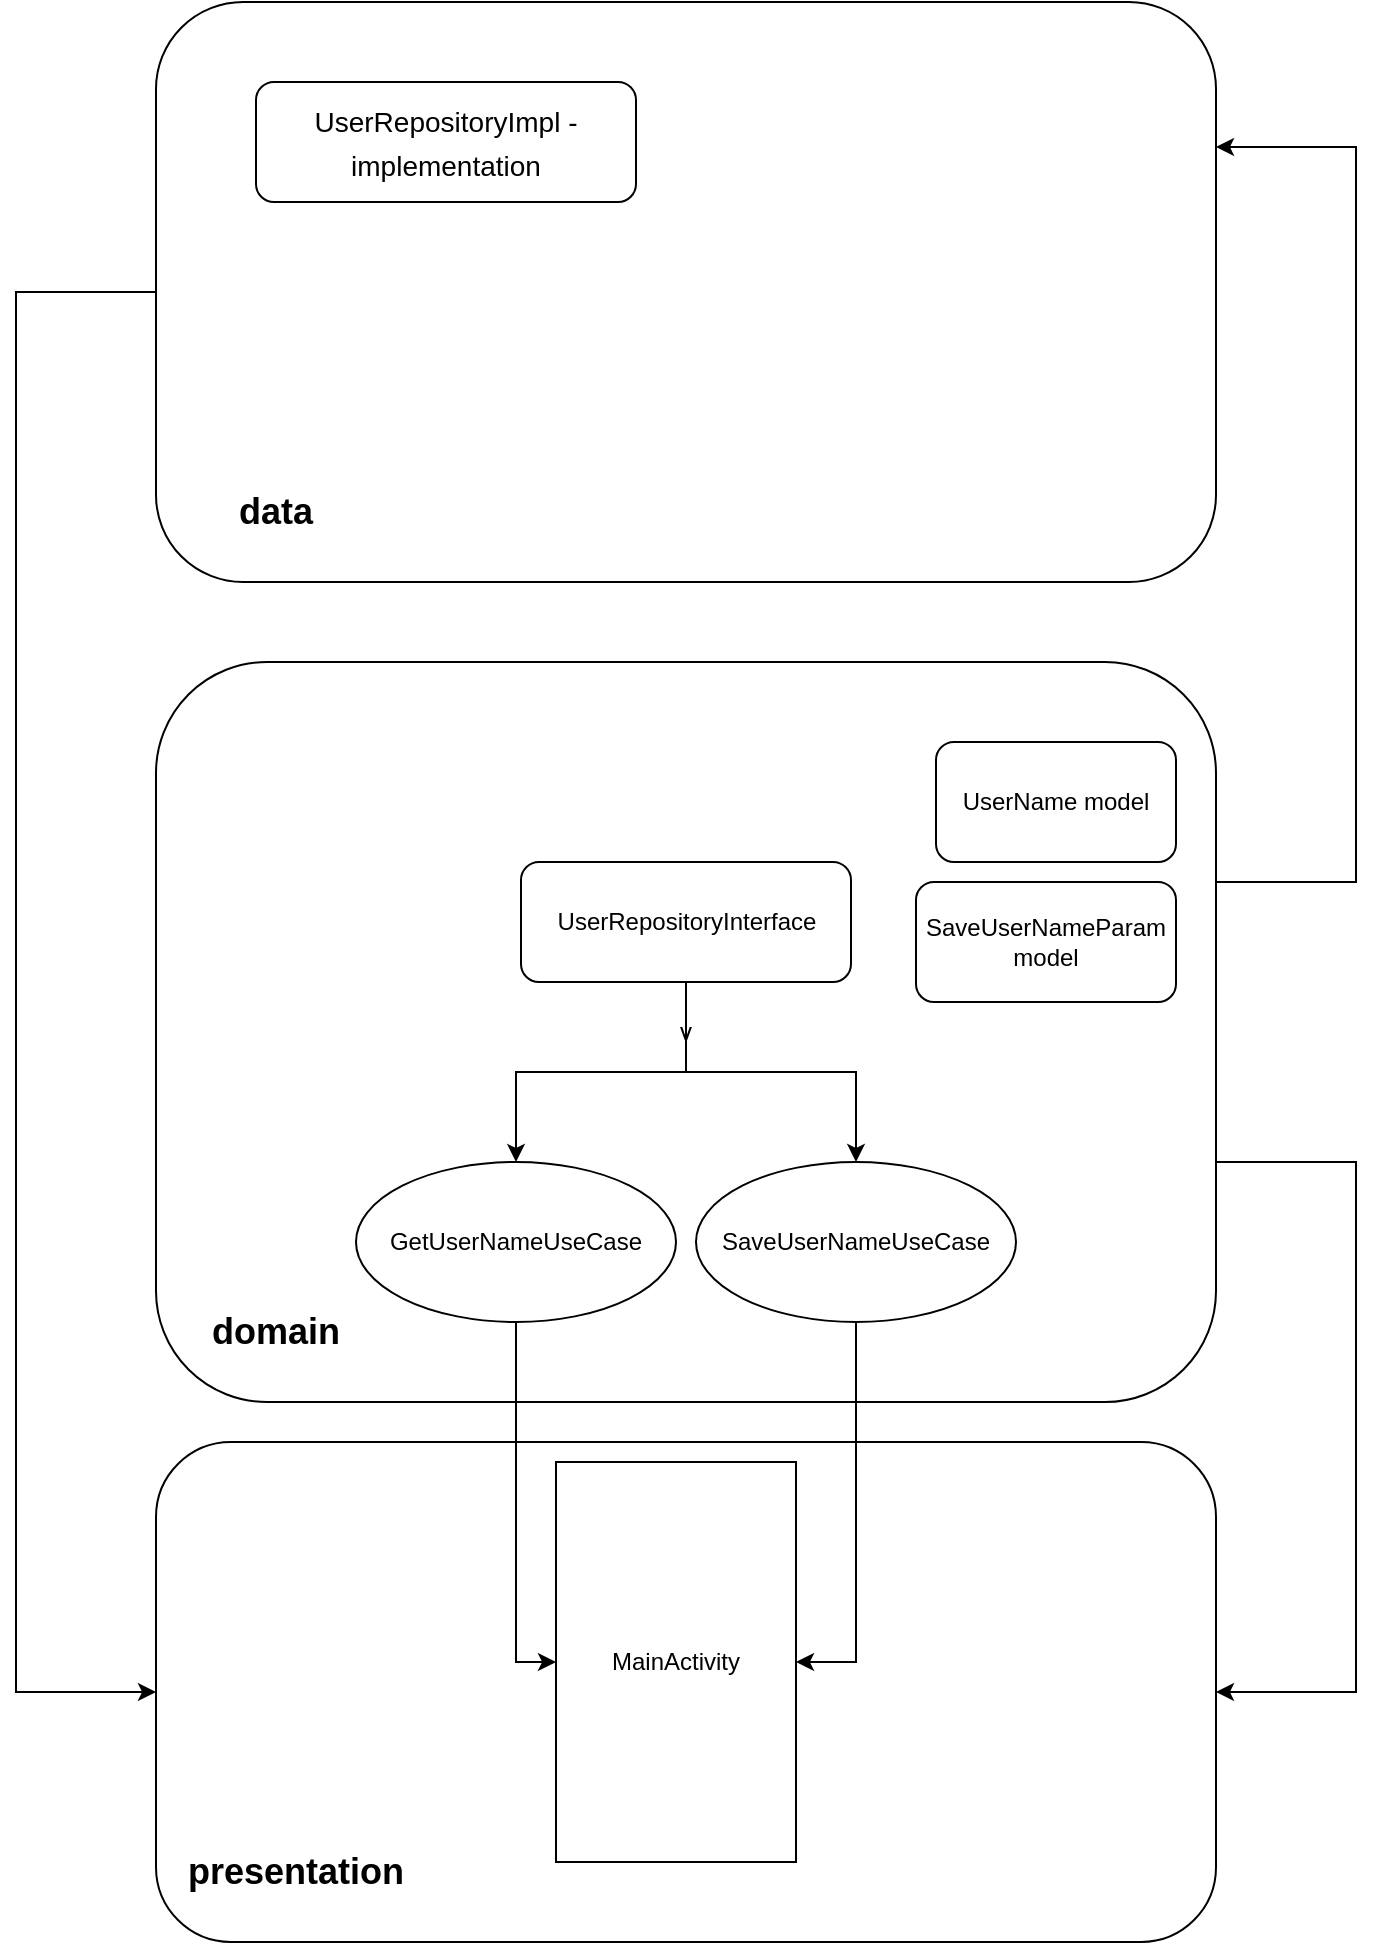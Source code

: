 <mxfile version="20.2.7" type="github">
  <diagram id="T7VliG0jcOkoTlYSBavd" name="Страница 1">
    <mxGraphModel dx="1221" dy="684" grid="1" gridSize="10" guides="1" tooltips="1" connect="1" arrows="1" fold="1" page="1" pageScale="1" pageWidth="827" pageHeight="1169" math="0" shadow="0">
      <root>
        <mxCell id="0" />
        <mxCell id="1" parent="0" />
        <mxCell id="EM_Sd7DyhCy7Pq4Helxj-9" value="" style="rounded=1;whiteSpace=wrap;html=1;align=center;labelPosition=center;verticalLabelPosition=middle;verticalAlign=middle;" parent="1" vertex="1">
          <mxGeometry x="130" y="760" width="530" height="250" as="geometry" />
        </mxCell>
        <mxCell id="2Wrb3w29L2Q073Srsq8A-14" style="edgeStyle=orthogonalEdgeStyle;rounded=0;orthogonalLoop=1;jettySize=auto;html=1;exitX=1;exitY=0.5;exitDx=0;exitDy=0;entryX=1;entryY=0.25;entryDx=0;entryDy=0;fontSize=18;" edge="1" parent="1" source="EM_Sd7DyhCy7Pq4Helxj-6" target="2Wrb3w29L2Q073Srsq8A-11">
          <mxGeometry relative="1" as="geometry">
            <Array as="points">
              <mxPoint x="660" y="480" />
              <mxPoint x="730" y="480" />
              <mxPoint x="730" y="112" />
            </Array>
          </mxGeometry>
        </mxCell>
        <mxCell id="2Wrb3w29L2Q073Srsq8A-15" style="edgeStyle=orthogonalEdgeStyle;rounded=0;orthogonalLoop=1;jettySize=auto;html=1;exitX=1;exitY=0.5;exitDx=0;exitDy=0;entryX=1;entryY=0.5;entryDx=0;entryDy=0;fontSize=18;" edge="1" parent="1" source="EM_Sd7DyhCy7Pq4Helxj-6" target="EM_Sd7DyhCy7Pq4Helxj-9">
          <mxGeometry relative="1" as="geometry">
            <Array as="points">
              <mxPoint x="660" y="620" />
              <mxPoint x="730" y="620" />
              <mxPoint x="730" y="885" />
            </Array>
          </mxGeometry>
        </mxCell>
        <mxCell id="EM_Sd7DyhCy7Pq4Helxj-6" value="v" style="rounded=1;whiteSpace=wrap;html=1;align=center;labelPosition=center;verticalLabelPosition=middle;verticalAlign=middle;" parent="1" vertex="1">
          <mxGeometry x="130" y="370" width="530" height="370" as="geometry" />
        </mxCell>
        <mxCell id="EM_Sd7DyhCy7Pq4Helxj-12" style="edgeStyle=orthogonalEdgeStyle;rounded=0;orthogonalLoop=1;jettySize=auto;html=1;exitX=0.5;exitY=1;exitDx=0;exitDy=0;entryX=0;entryY=0.5;entryDx=0;entryDy=0;fontSize=14;" parent="1" source="EM_Sd7DyhCy7Pq4Helxj-2" target="EM_Sd7DyhCy7Pq4Helxj-5" edge="1">
          <mxGeometry relative="1" as="geometry" />
        </mxCell>
        <mxCell id="EM_Sd7DyhCy7Pq4Helxj-2" value="GetUserNameUseCase" style="ellipse;whiteSpace=wrap;html=1;" parent="1" vertex="1">
          <mxGeometry x="230" y="620" width="160" height="80" as="geometry" />
        </mxCell>
        <mxCell id="EM_Sd7DyhCy7Pq4Helxj-14" style="edgeStyle=orthogonalEdgeStyle;rounded=0;orthogonalLoop=1;jettySize=auto;html=1;exitX=0.5;exitY=1;exitDx=0;exitDy=0;entryX=1;entryY=0.5;entryDx=0;entryDy=0;fontSize=14;" parent="1" source="EM_Sd7DyhCy7Pq4Helxj-4" target="EM_Sd7DyhCy7Pq4Helxj-5" edge="1">
          <mxGeometry relative="1" as="geometry" />
        </mxCell>
        <mxCell id="EM_Sd7DyhCy7Pq4Helxj-4" value="SaveUserNameUseCase" style="ellipse;whiteSpace=wrap;html=1;" parent="1" vertex="1">
          <mxGeometry x="400" y="620" width="160" height="80" as="geometry" />
        </mxCell>
        <mxCell id="EM_Sd7DyhCy7Pq4Helxj-5" value="MainActivity" style="rounded=0;whiteSpace=wrap;html=1;" parent="1" vertex="1">
          <mxGeometry x="330" y="770" width="120" height="200" as="geometry" />
        </mxCell>
        <mxCell id="EM_Sd7DyhCy7Pq4Helxj-7" value="&lt;font style=&quot;font-size: 18px;&quot;&gt;domain&lt;/font&gt;" style="text;html=1;strokeColor=none;fillColor=none;align=center;verticalAlign=middle;whiteSpace=wrap;rounded=0;fontStyle=1;fontSize=14;" parent="1" vertex="1">
          <mxGeometry x="160" y="690" width="60" height="30" as="geometry" />
        </mxCell>
        <mxCell id="EM_Sd7DyhCy7Pq4Helxj-10" value="&lt;font style=&quot;font-size: 18px;&quot;&gt;presentation&lt;/font&gt;" style="text;html=1;strokeColor=none;fillColor=none;align=center;verticalAlign=middle;whiteSpace=wrap;rounded=0;fontStyle=1;fontSize=14;" parent="1" vertex="1">
          <mxGeometry x="170" y="960" width="60" height="30" as="geometry" />
        </mxCell>
        <mxCell id="2Wrb3w29L2Q073Srsq8A-8" style="edgeStyle=orthogonalEdgeStyle;rounded=0;orthogonalLoop=1;jettySize=auto;html=1;exitX=0.5;exitY=1;exitDx=0;exitDy=0;entryX=0.5;entryY=0;entryDx=0;entryDy=0;" edge="1" parent="1" source="2Wrb3w29L2Q073Srsq8A-2" target="EM_Sd7DyhCy7Pq4Helxj-2">
          <mxGeometry relative="1" as="geometry" />
        </mxCell>
        <mxCell id="2Wrb3w29L2Q073Srsq8A-9" style="edgeStyle=orthogonalEdgeStyle;rounded=0;orthogonalLoop=1;jettySize=auto;html=1;exitX=0.5;exitY=1;exitDx=0;exitDy=0;" edge="1" parent="1" source="2Wrb3w29L2Q073Srsq8A-2" target="EM_Sd7DyhCy7Pq4Helxj-4">
          <mxGeometry relative="1" as="geometry" />
        </mxCell>
        <mxCell id="2Wrb3w29L2Q073Srsq8A-2" value="UserRepositoryInterface" style="rounded=1;whiteSpace=wrap;html=1;" vertex="1" parent="1">
          <mxGeometry x="312.5" y="470" width="165" height="60" as="geometry" />
        </mxCell>
        <mxCell id="2Wrb3w29L2Q073Srsq8A-3" value="UserName model" style="rounded=1;whiteSpace=wrap;html=1;" vertex="1" parent="1">
          <mxGeometry x="520" y="410" width="120" height="60" as="geometry" />
        </mxCell>
        <mxCell id="2Wrb3w29L2Q073Srsq8A-4" value="SaveUserNameParam model" style="rounded=1;whiteSpace=wrap;html=1;" vertex="1" parent="1">
          <mxGeometry x="510" y="480" width="130" height="60" as="geometry" />
        </mxCell>
        <mxCell id="2Wrb3w29L2Q073Srsq8A-16" style="edgeStyle=orthogonalEdgeStyle;rounded=0;orthogonalLoop=1;jettySize=auto;html=1;exitX=0;exitY=0.5;exitDx=0;exitDy=0;entryX=0;entryY=0.5;entryDx=0;entryDy=0;fontSize=18;" edge="1" parent="1" source="2Wrb3w29L2Q073Srsq8A-11" target="EM_Sd7DyhCy7Pq4Helxj-9">
          <mxGeometry relative="1" as="geometry">
            <Array as="points">
              <mxPoint x="60" y="185" />
              <mxPoint x="60" y="885" />
            </Array>
          </mxGeometry>
        </mxCell>
        <mxCell id="2Wrb3w29L2Q073Srsq8A-11" value="" style="rounded=1;whiteSpace=wrap;html=1;" vertex="1" parent="1">
          <mxGeometry x="130" y="40" width="530" height="290" as="geometry" />
        </mxCell>
        <mxCell id="2Wrb3w29L2Q073Srsq8A-12" value="&lt;font style=&quot;font-size: 18px;&quot;&gt;data&lt;/font&gt;" style="text;html=1;strokeColor=none;fillColor=none;align=center;verticalAlign=middle;whiteSpace=wrap;rounded=0;fontStyle=1;fontSize=14;" vertex="1" parent="1">
          <mxGeometry x="160" y="280" width="60" height="30" as="geometry" />
        </mxCell>
        <mxCell id="2Wrb3w29L2Q073Srsq8A-13" value="&lt;font style=&quot;font-size: 14px;&quot;&gt;UserRepositoryImpl - implementation&lt;/font&gt;" style="rounded=1;whiteSpace=wrap;html=1;fontSize=18;" vertex="1" parent="1">
          <mxGeometry x="180" y="80" width="190" height="60" as="geometry" />
        </mxCell>
      </root>
    </mxGraphModel>
  </diagram>
</mxfile>

